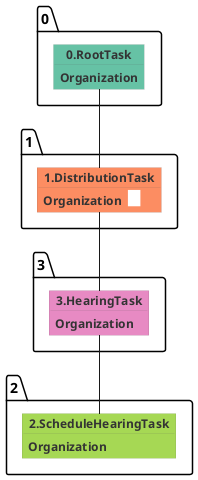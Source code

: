 @startuml
skinparam {
  ObjectBorderColor #555
  ObjectBorderThickness 0
  ObjectFontStyle bold
  ObjectFontSize 14
  ObjectAttributeFontColor #333
  ObjectAttributeFontSize 12
}
  object 0.RootTask #66c2a5 {
Organization
}
  object 1.DistributionTask #fc8d62 {
Organization  <back:white>    </back>
}
  object 2.ScheduleHearingTask #a6d854 {
Organization
}
  object 3.HearingTask #e78ac3 {
Organization
}
0.RootTask -- 1.DistributionTask
3.HearingTask -- 2.ScheduleHearingTask
1.DistributionTask -- 3.HearingTask
@enduml
